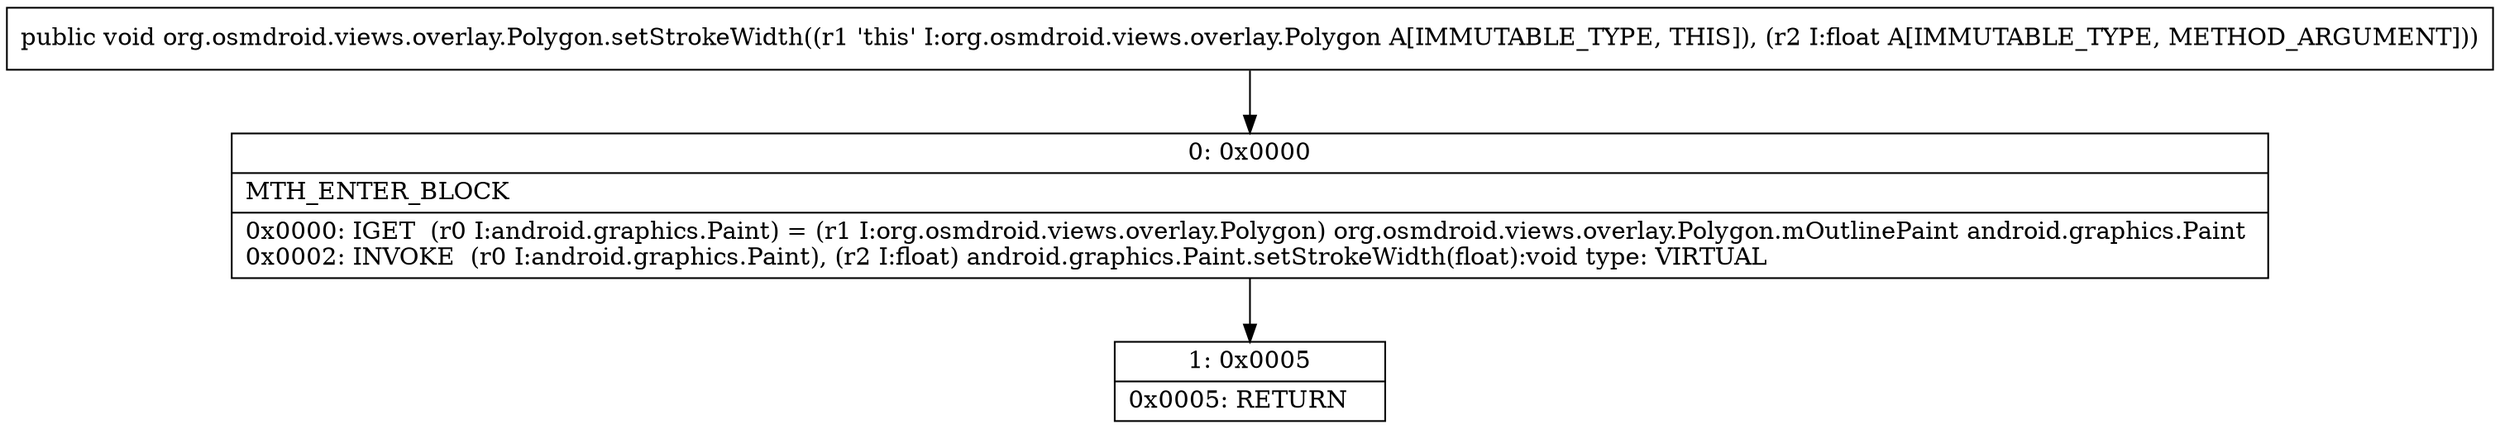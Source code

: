 digraph "CFG fororg.osmdroid.views.overlay.Polygon.setStrokeWidth(F)V" {
Node_0 [shape=record,label="{0\:\ 0x0000|MTH_ENTER_BLOCK\l|0x0000: IGET  (r0 I:android.graphics.Paint) = (r1 I:org.osmdroid.views.overlay.Polygon) org.osmdroid.views.overlay.Polygon.mOutlinePaint android.graphics.Paint \l0x0002: INVOKE  (r0 I:android.graphics.Paint), (r2 I:float) android.graphics.Paint.setStrokeWidth(float):void type: VIRTUAL \l}"];
Node_1 [shape=record,label="{1\:\ 0x0005|0x0005: RETURN   \l}"];
MethodNode[shape=record,label="{public void org.osmdroid.views.overlay.Polygon.setStrokeWidth((r1 'this' I:org.osmdroid.views.overlay.Polygon A[IMMUTABLE_TYPE, THIS]), (r2 I:float A[IMMUTABLE_TYPE, METHOD_ARGUMENT])) }"];
MethodNode -> Node_0;
Node_0 -> Node_1;
}

